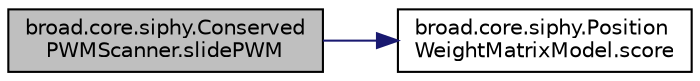 digraph "broad.core.siphy.ConservedPWMScanner.slidePWM"
{
  edge [fontname="Helvetica",fontsize="10",labelfontname="Helvetica",labelfontsize="10"];
  node [fontname="Helvetica",fontsize="10",shape=record];
  rankdir="LR";
  Node1 [label="broad.core.siphy.Conserved\lPWMScanner.slidePWM",height=0.2,width=0.4,color="black", fillcolor="grey75", style="filled" fontcolor="black"];
  Node1 -> Node2 [color="midnightblue",fontsize="10",style="solid",fontname="Helvetica"];
  Node2 [label="broad.core.siphy.Position\lWeightMatrixModel.score",height=0.2,width=0.4,color="black", fillcolor="white", style="filled",URL="$classbroad_1_1core_1_1siphy_1_1_position_weight_matrix_model.html#ac2c476fbc2a41fc8408553365bf4e0bc"];
}

